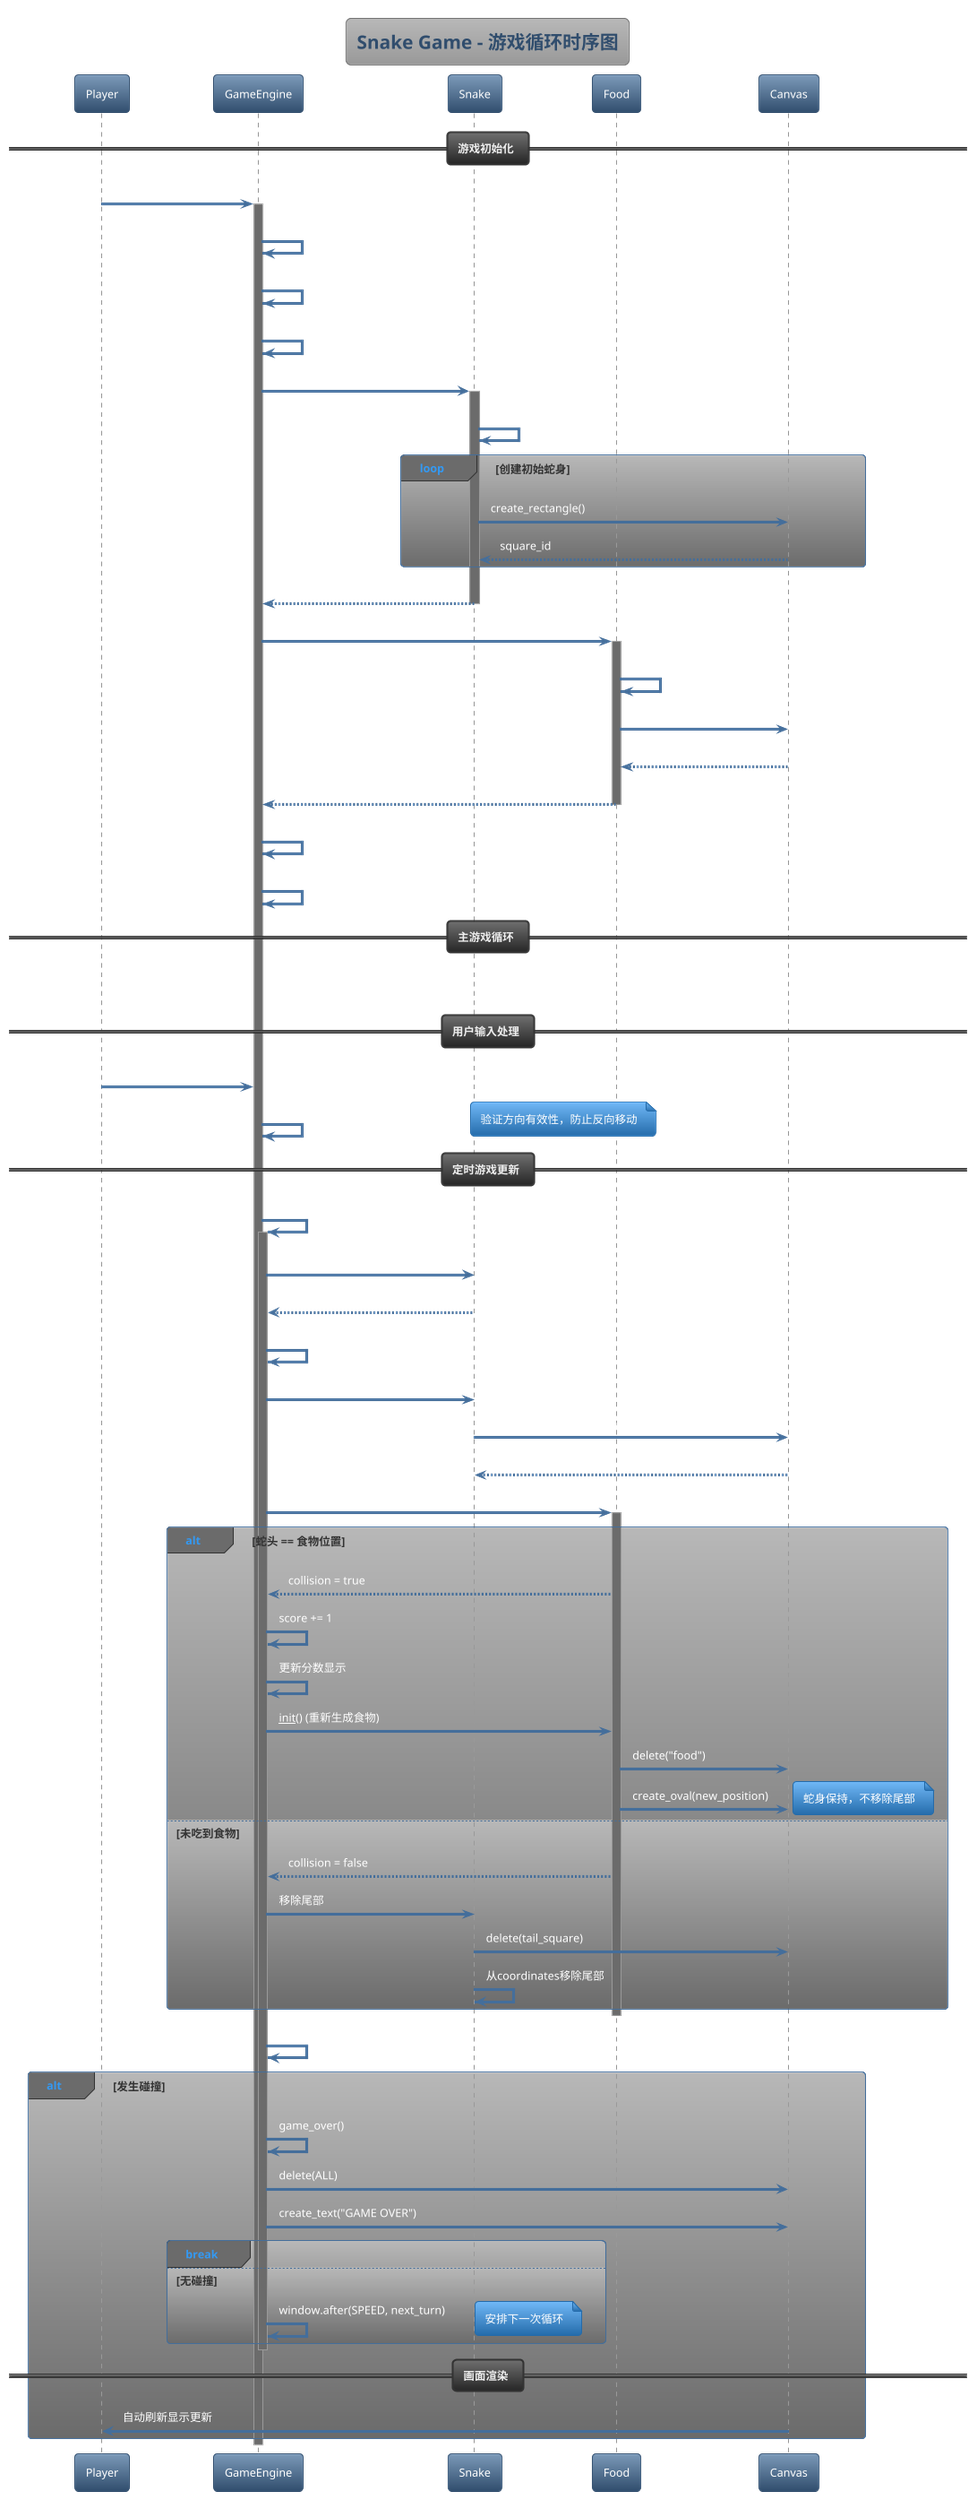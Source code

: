 @startuml Snake_Game_Sequence
!define FONT_NAME "Microsoft YaHei"
skinparam defaultFontName "Microsoft YaHei"
skinparam defaultFontSize 12
!theme spacelab

title Snake Game - 游戏循环时序图

participant "Player" as P
participant "GameEngine" as GE
participant "Snake" as S
participant "Food" as F
participant "Canvas" as C

== 游戏初始化 ==
P -> GE: 启动程序
activate GE

GE -> GE: 初始化Tkinter窗口
GE -> GE: 创建Canvas和Label
GE -> GE: 设置窗口居中

GE -> S: __init__()
activate S
S -> S: 初始化蛇身坐标列表
loop 创建初始蛇身
    S -> C: create_rectangle()
    C --> S: square_id
end
S --> GE: snake对象
deactivate S

GE -> F: __init__()
activate F
F -> F: 生成随机位置
F -> C: create_oval()
C --> F: food_id
F --> GE: food对象
deactivate F

GE -> GE: 绑定键盘事件
GE -> GE: 启动游戏循环

== 主游戏循环 ==
loop 游戏进行中
    
    == 用户输入处理 ==
    P -> GE: 按下方向键
    GE -> GE: change_direction(new_direction)
    note right: 验证方向有效性，防止反向移动
    
    == 定时游戏更新 ==
    GE -> GE: next_turn(snake, food)
    activate GE
    
    ' 计算新位置
    GE -> S: 获取头部坐标
    S --> GE: head_x, head_y
    GE -> GE: 根据direction计算新位置
    
    ' 更新蛇身
    GE -> S: 在新位置插入头部
    S -> C: create_rectangle(new_head)
    C --> S: new_square_id
    
    ' 碰撞检测
    GE -> F: 检查食物碰撞
    activate F
    alt 蛇头 == 食物位置
        F --> GE: collision = true
        GE -> GE: score += 1
        GE -> GE: 更新分数显示
        GE -> F: __init__() (重新生成食物)
        F -> C: delete("food")
        F -> C: create_oval(new_position)
        note right: 蛇身保持，不移除尾部
    else 未吃到食物
        F --> GE: collision = false
        GE -> S: 移除尾部
        S -> C: delete(tail_square)
        S -> S: 从coordinates移除尾部
    end
    deactivate F
    
    ' 游戏结束检测
    GE -> GE: check_collisions(snake)
    alt 发生碰撞
        GE -> GE: game_over()
        GE -> C: delete(ALL)
        GE -> C: create_text("GAME OVER")
        break
    else 无碰撞
        GE -> GE: window.after(SPEED, next_turn)
        note right: 安排下一次循环
    end
    
    deactivate GE
    
    == 画面渲染 ==
    C -> P: 自动刷新显示更新
    
end

deactivate GE

@enduml
